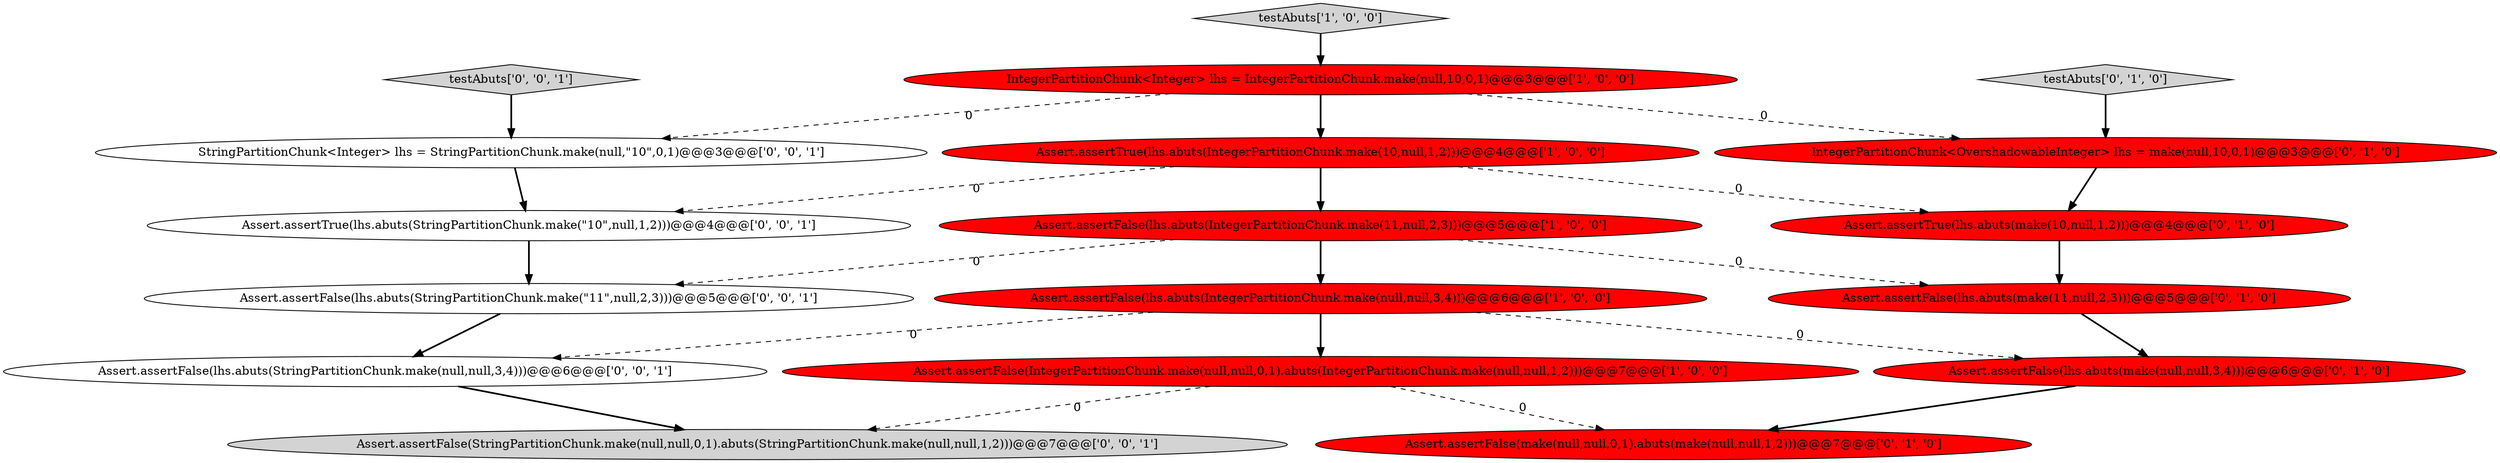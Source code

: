 digraph {
11 [style = filled, label = "IntegerPartitionChunk<OvershadowableInteger> lhs = make(null,10,0,1)@@@3@@@['0', '1', '0']", fillcolor = red, shape = ellipse image = "AAA1AAABBB2BBB"];
4 [style = filled, label = "Assert.assertTrue(lhs.abuts(IntegerPartitionChunk.make(10,null,1,2)))@@@4@@@['1', '0', '0']", fillcolor = red, shape = ellipse image = "AAA1AAABBB1BBB"];
15 [style = filled, label = "testAbuts['0', '0', '1']", fillcolor = lightgray, shape = diamond image = "AAA0AAABBB3BBB"];
17 [style = filled, label = "Assert.assertFalse(lhs.abuts(StringPartitionChunk.make(null,null,3,4)))@@@6@@@['0', '0', '1']", fillcolor = white, shape = ellipse image = "AAA0AAABBB3BBB"];
10 [style = filled, label = "testAbuts['0', '1', '0']", fillcolor = lightgray, shape = diamond image = "AAA0AAABBB2BBB"];
14 [style = filled, label = "Assert.assertFalse(StringPartitionChunk.make(null,null,0,1).abuts(StringPartitionChunk.make(null,null,1,2)))@@@7@@@['0', '0', '1']", fillcolor = lightgray, shape = ellipse image = "AAA0AAABBB3BBB"];
2 [style = filled, label = "IntegerPartitionChunk<Integer> lhs = IntegerPartitionChunk.make(null,10,0,1)@@@3@@@['1', '0', '0']", fillcolor = red, shape = ellipse image = "AAA1AAABBB1BBB"];
16 [style = filled, label = "Assert.assertTrue(lhs.abuts(StringPartitionChunk.make(\"10\",null,1,2)))@@@4@@@['0', '0', '1']", fillcolor = white, shape = ellipse image = "AAA0AAABBB3BBB"];
1 [style = filled, label = "testAbuts['1', '0', '0']", fillcolor = lightgray, shape = diamond image = "AAA0AAABBB1BBB"];
0 [style = filled, label = "Assert.assertFalse(lhs.abuts(IntegerPartitionChunk.make(null,null,3,4)))@@@6@@@['1', '0', '0']", fillcolor = red, shape = ellipse image = "AAA1AAABBB1BBB"];
9 [style = filled, label = "Assert.assertFalse(lhs.abuts(make(null,null,3,4)))@@@6@@@['0', '1', '0']", fillcolor = red, shape = ellipse image = "AAA1AAABBB2BBB"];
5 [style = filled, label = "Assert.assertFalse(lhs.abuts(IntegerPartitionChunk.make(11,null,2,3)))@@@5@@@['1', '0', '0']", fillcolor = red, shape = ellipse image = "AAA1AAABBB1BBB"];
8 [style = filled, label = "Assert.assertTrue(lhs.abuts(make(10,null,1,2)))@@@4@@@['0', '1', '0']", fillcolor = red, shape = ellipse image = "AAA1AAABBB2BBB"];
6 [style = filled, label = "Assert.assertFalse(make(null,null,0,1).abuts(make(null,null,1,2)))@@@7@@@['0', '1', '0']", fillcolor = red, shape = ellipse image = "AAA1AAABBB2BBB"];
12 [style = filled, label = "Assert.assertFalse(lhs.abuts(StringPartitionChunk.make(\"11\",null,2,3)))@@@5@@@['0', '0', '1']", fillcolor = white, shape = ellipse image = "AAA0AAABBB3BBB"];
3 [style = filled, label = "Assert.assertFalse(IntegerPartitionChunk.make(null,null,0,1).abuts(IntegerPartitionChunk.make(null,null,1,2)))@@@7@@@['1', '0', '0']", fillcolor = red, shape = ellipse image = "AAA1AAABBB1BBB"];
7 [style = filled, label = "Assert.assertFalse(lhs.abuts(make(11,null,2,3)))@@@5@@@['0', '1', '0']", fillcolor = red, shape = ellipse image = "AAA1AAABBB2BBB"];
13 [style = filled, label = "StringPartitionChunk<Integer> lhs = StringPartitionChunk.make(null,\"10\",0,1)@@@3@@@['0', '0', '1']", fillcolor = white, shape = ellipse image = "AAA0AAABBB3BBB"];
0->3 [style = bold, label=""];
15->13 [style = bold, label=""];
3->6 [style = dashed, label="0"];
5->12 [style = dashed, label="0"];
4->16 [style = dashed, label="0"];
12->17 [style = bold, label=""];
2->4 [style = bold, label=""];
0->17 [style = dashed, label="0"];
13->16 [style = bold, label=""];
8->7 [style = bold, label=""];
9->6 [style = bold, label=""];
7->9 [style = bold, label=""];
5->0 [style = bold, label=""];
17->14 [style = bold, label=""];
2->13 [style = dashed, label="0"];
4->8 [style = dashed, label="0"];
11->8 [style = bold, label=""];
2->11 [style = dashed, label="0"];
1->2 [style = bold, label=""];
0->9 [style = dashed, label="0"];
5->7 [style = dashed, label="0"];
3->14 [style = dashed, label="0"];
4->5 [style = bold, label=""];
16->12 [style = bold, label=""];
10->11 [style = bold, label=""];
}

